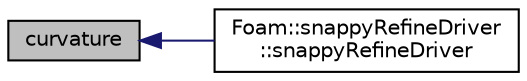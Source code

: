 digraph "curvature"
{
  bgcolor="transparent";
  edge [fontname="Helvetica",fontsize="10",labelfontname="Helvetica",labelfontsize="10"];
  node [fontname="Helvetica",fontsize="10",shape=record];
  rankdir="LR";
  Node1 [label="curvature",height=0.2,width=0.4,color="black", fillcolor="grey75", style="filled", fontcolor="black"];
  Node1 -> Node2 [dir="back",color="midnightblue",fontsize="10",style="solid",fontname="Helvetica"];
  Node2 [label="Foam::snappyRefineDriver\l::snappyRefineDriver",height=0.2,width=0.4,color="black",URL="$a02427.html#a5675da79b1a5d194aa113611d3b9e024",tooltip="Construct from components. "];
}
